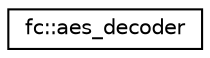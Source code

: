 digraph "Graphical Class Hierarchy"
{
  edge [fontname="Helvetica",fontsize="10",labelfontname="Helvetica",labelfontsize="10"];
  node [fontname="Helvetica",fontsize="10",shape=record];
  rankdir="LR";
  Node0 [label="fc::aes_decoder",height=0.2,width=0.4,color="black", fillcolor="white", style="filled",URL="$classfc_1_1aes__decoder.html"];
}
